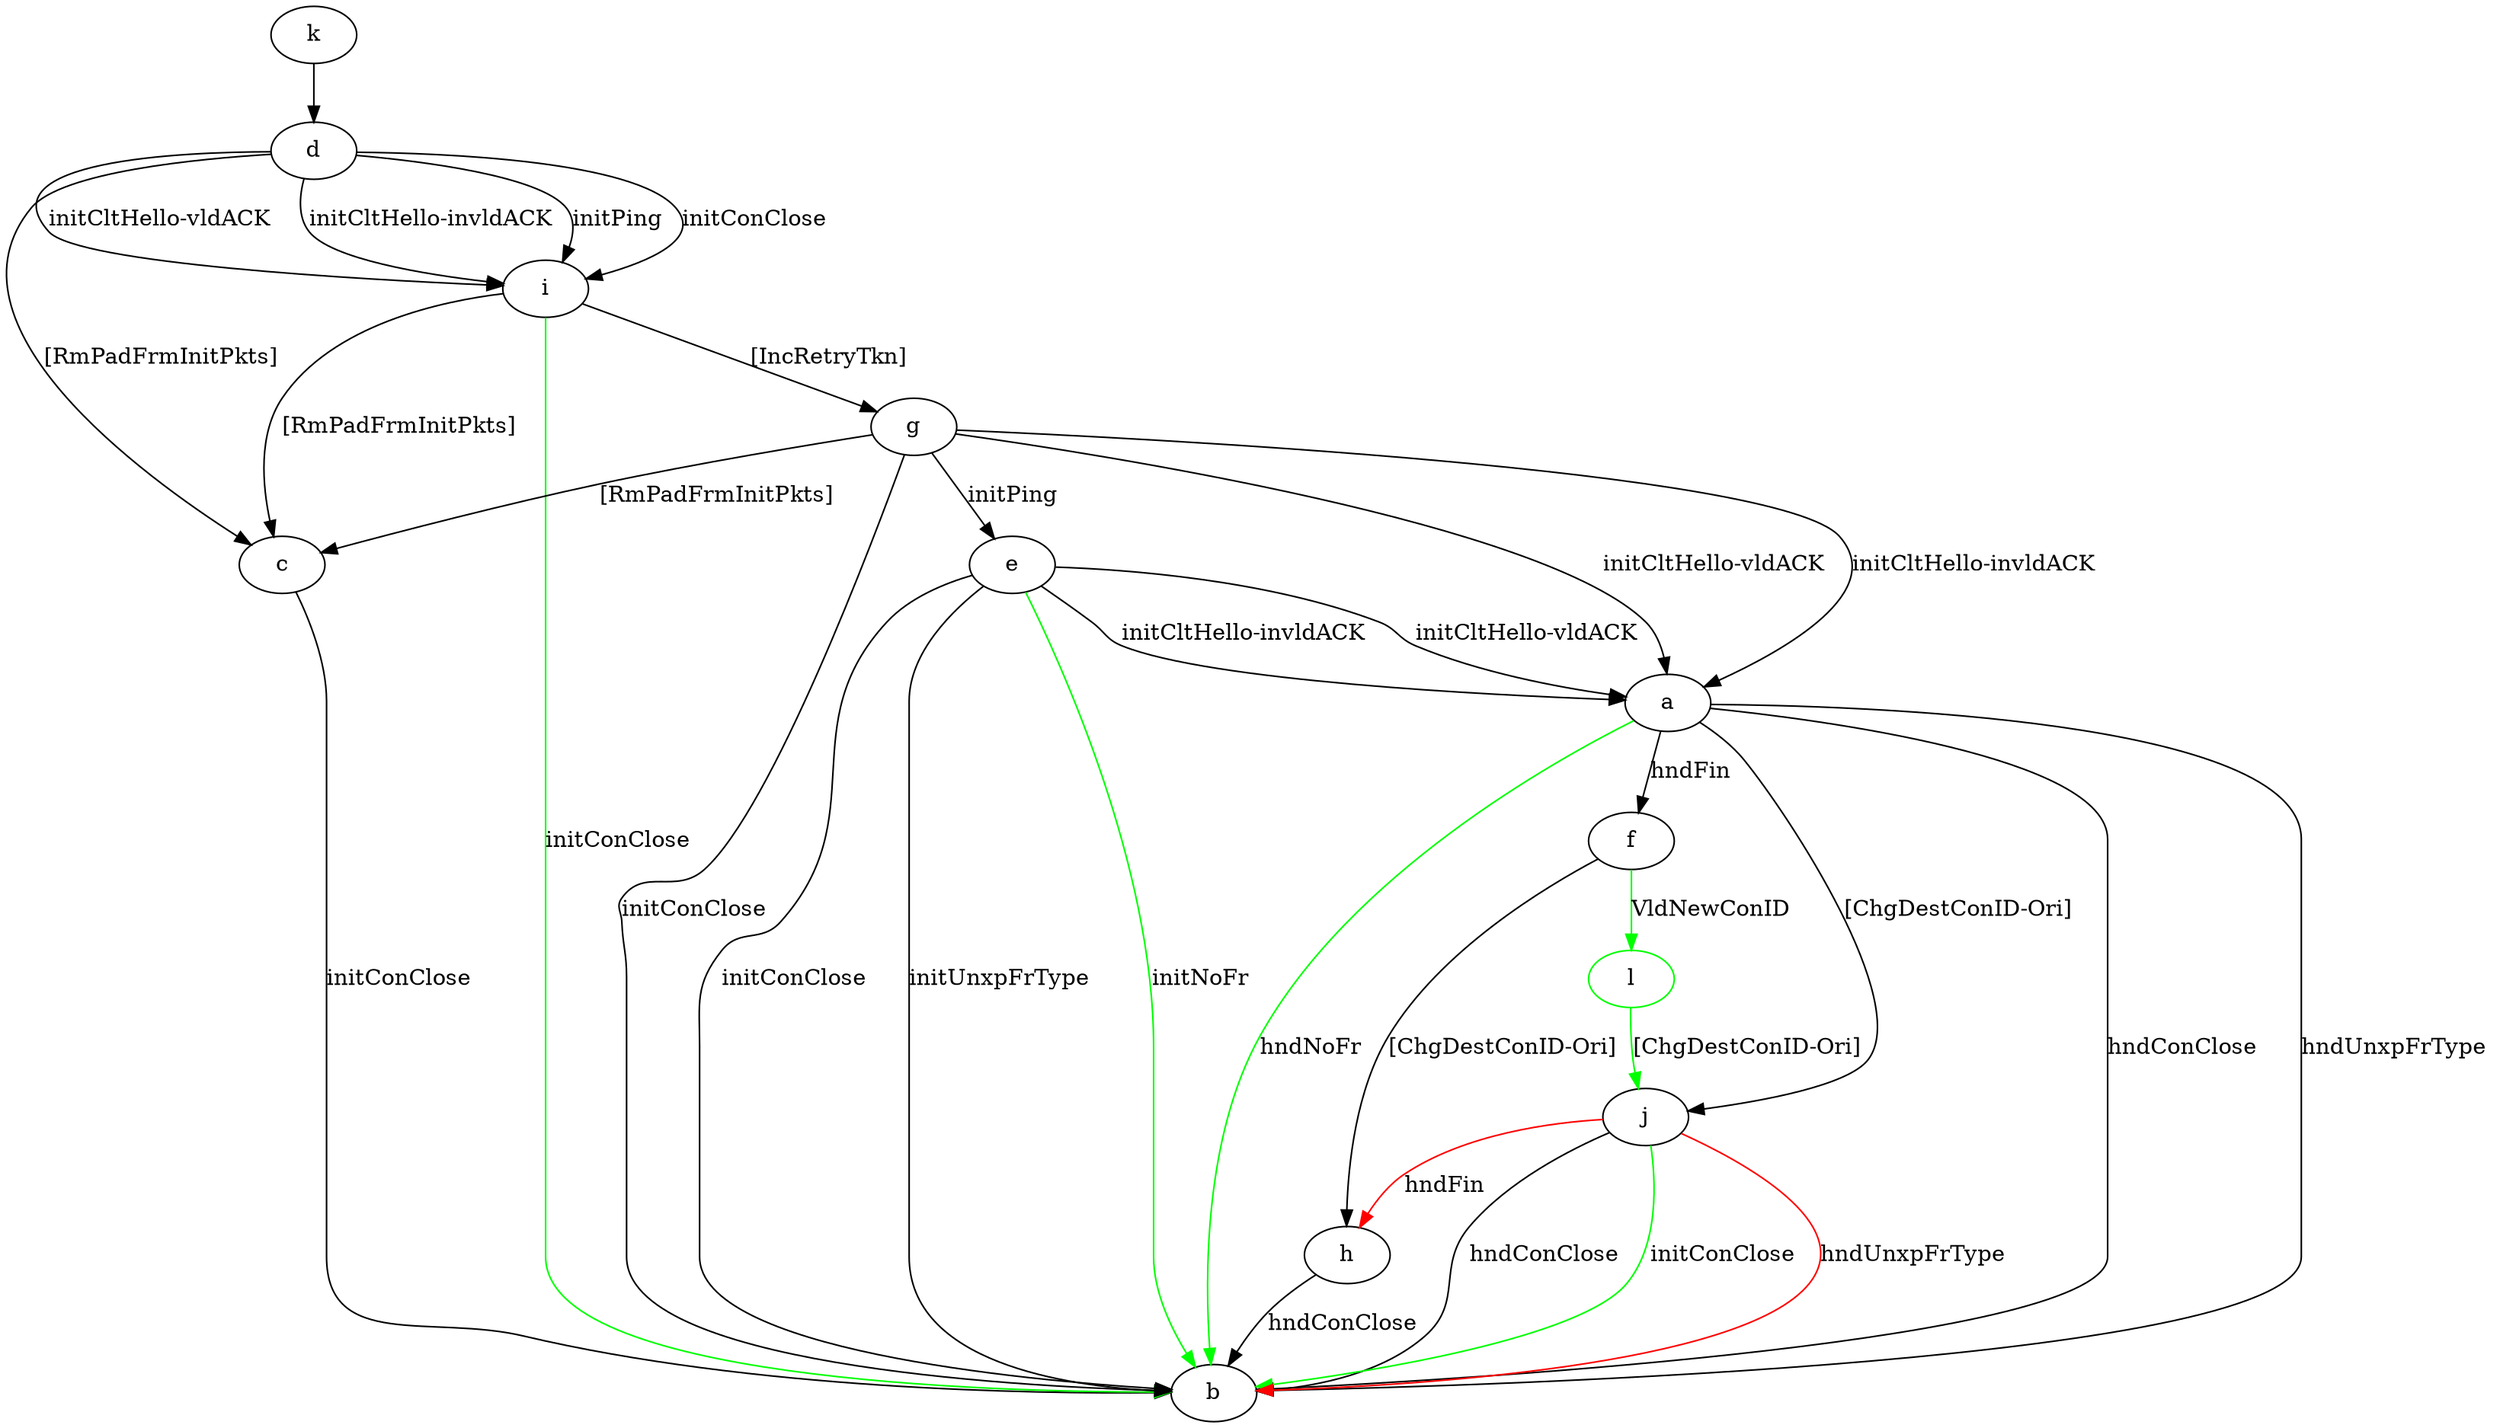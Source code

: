 digraph "" {
	a -> b	[key=0,
		label="hndConClose "];
	a -> b	[key=1,
		label="hndUnxpFrType "];
	a -> b	[key=2,
		color=green,
		label="hndNoFr "];
	a -> f	[key=0,
		label="hndFin "];
	a -> j	[key=0,
		label="[ChgDestConID-Ori] "];
	c -> b	[key=0,
		label="initConClose "];
	d -> c	[key=0,
		label="[RmPadFrmInitPkts] "];
	d -> i	[key=0,
		label="initPing "];
	d -> i	[key=1,
		label="initConClose "];
	d -> i	[key=2,
		label="initCltHello-vldACK "];
	d -> i	[key=3,
		label="initCltHello-invldACK "];
	e -> a	[key=0,
		label="initCltHello-vldACK "];
	e -> a	[key=1,
		label="initCltHello-invldACK "];
	e -> b	[key=0,
		label="initConClose "];
	e -> b	[key=1,
		label="initUnxpFrType "];
	e -> b	[key=2,
		color=green,
		label="initNoFr "];
	f -> h	[key=0,
		label="[ChgDestConID-Ori] "];
	l	[color=green];
	f -> l	[key=0,
		color=green,
		label="VldNewConID "];
	g -> a	[key=0,
		label="initCltHello-vldACK "];
	g -> a	[key=1,
		label="initCltHello-invldACK "];
	g -> b	[key=0,
		label="initConClose "];
	g -> c	[key=0,
		label="[RmPadFrmInitPkts] "];
	g -> e	[key=0,
		label="initPing "];
	h -> b	[key=0,
		label="hndConClose "];
	i -> b	[key=0,
		color=green,
		label="initConClose "];
	i -> c	[key=0,
		label="[RmPadFrmInitPkts] "];
	i -> g	[key=0,
		label="[IncRetryTkn] "];
	j -> b	[key=0,
		label="hndConClose "];
	j -> b	[key=1,
		color=green,
		label="initConClose "];
	j -> b	[key=2,
		color=red,
		label="hndUnxpFrType "];
	j -> h	[key=0,
		color=red,
		label="hndFin "];
	k -> d	[key=0];
	l -> j	[key=0,
		color=green,
		label="[ChgDestConID-Ori] "];
}
